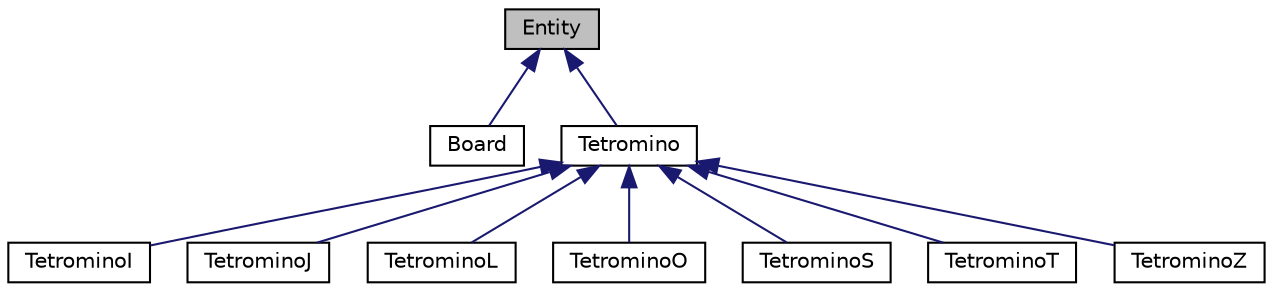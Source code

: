 digraph "Entity"
{
 // LATEX_PDF_SIZE
  edge [fontname="Helvetica",fontsize="10",labelfontname="Helvetica",labelfontsize="10"];
  node [fontname="Helvetica",fontsize="10",shape=record];
  Node1 [label="Entity",height=0.2,width=0.4,color="black", fillcolor="grey75", style="filled", fontcolor="black",tooltip=" "];
  Node1 -> Node2 [dir="back",color="midnightblue",fontsize="10",style="solid"];
  Node2 [label="Board",height=0.2,width=0.4,color="black", fillcolor="white", style="filled",URL="$classBoard.html",tooltip=" "];
  Node1 -> Node3 [dir="back",color="midnightblue",fontsize="10",style="solid"];
  Node3 [label="Tetromino",height=0.2,width=0.4,color="black", fillcolor="white", style="filled",URL="$classTetromino.html",tooltip=" "];
  Node3 -> Node4 [dir="back",color="midnightblue",fontsize="10",style="solid"];
  Node4 [label="TetrominoI",height=0.2,width=0.4,color="black", fillcolor="white", style="filled",URL="$classTetrominoI.html",tooltip=" "];
  Node3 -> Node5 [dir="back",color="midnightblue",fontsize="10",style="solid"];
  Node5 [label="TetrominoJ",height=0.2,width=0.4,color="black", fillcolor="white", style="filled",URL="$classTetrominoJ.html",tooltip=" "];
  Node3 -> Node6 [dir="back",color="midnightblue",fontsize="10",style="solid"];
  Node6 [label="TetrominoL",height=0.2,width=0.4,color="black", fillcolor="white", style="filled",URL="$classTetrominoL.html",tooltip=" "];
  Node3 -> Node7 [dir="back",color="midnightblue",fontsize="10",style="solid"];
  Node7 [label="TetrominoO",height=0.2,width=0.4,color="black", fillcolor="white", style="filled",URL="$classTetrominoO.html",tooltip=" "];
  Node3 -> Node8 [dir="back",color="midnightblue",fontsize="10",style="solid"];
  Node8 [label="TetrominoS",height=0.2,width=0.4,color="black", fillcolor="white", style="filled",URL="$classTetrominoS.html",tooltip=" "];
  Node3 -> Node9 [dir="back",color="midnightblue",fontsize="10",style="solid"];
  Node9 [label="TetrominoT",height=0.2,width=0.4,color="black", fillcolor="white", style="filled",URL="$classTetrominoT.html",tooltip=" "];
  Node3 -> Node10 [dir="back",color="midnightblue",fontsize="10",style="solid"];
  Node10 [label="TetrominoZ",height=0.2,width=0.4,color="black", fillcolor="white", style="filled",URL="$classTetrominoZ.html",tooltip=" "];
}
